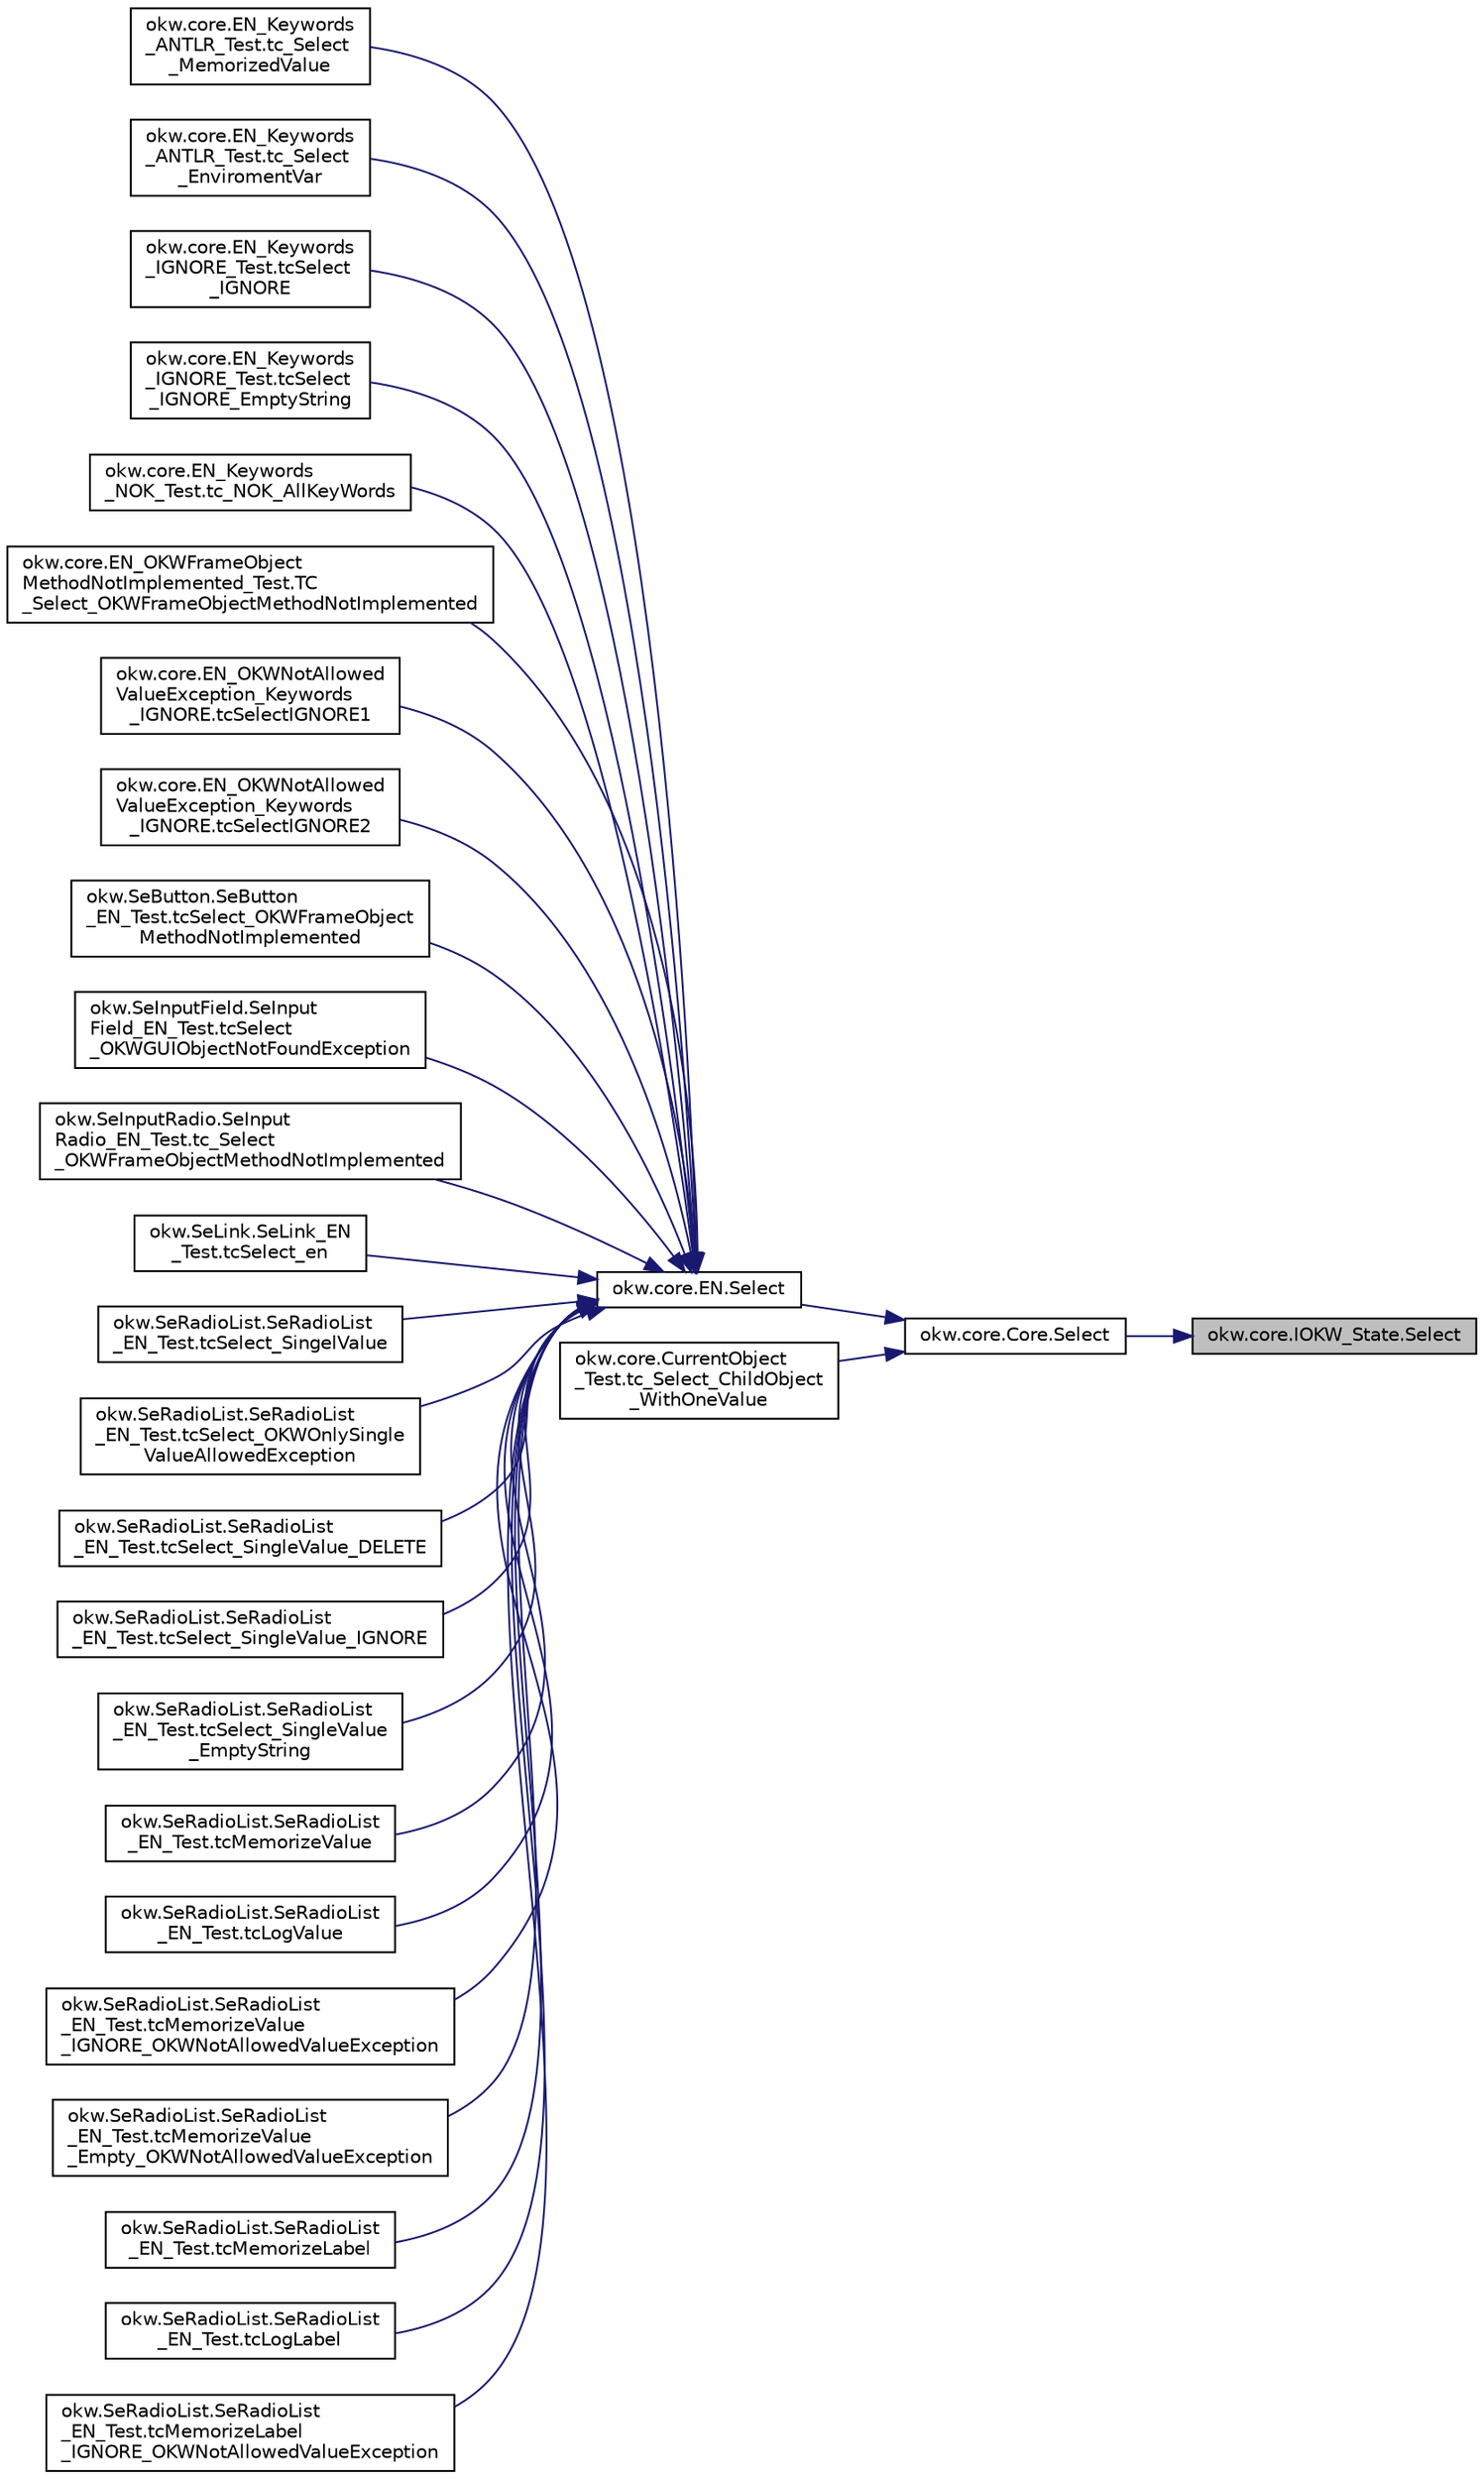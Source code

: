 digraph "okw.core.IOKW_State.Select"
{
 // INTERACTIVE_SVG=YES
 // LATEX_PDF_SIZE
  edge [fontname="Helvetica",fontsize="10",labelfontname="Helvetica",labelfontsize="10"];
  node [fontname="Helvetica",fontsize="10",shape=record];
  rankdir="RL";
  Node1214 [label="okw.core.IOKW_State.Select",height=0.2,width=0.4,color="black", fillcolor="grey75", style="filled", fontcolor="black",tooltip="Auswahl aller Zeilen einer Liste/Tabelle, welche die gegebenen Daten enthalten."];
  Node1214 -> Node1215 [dir="back",color="midnightblue",fontsize="10",style="solid",fontname="Helvetica"];
  Node1215 [label="okw.core.Core.Select",height=0.2,width=0.4,color="black", fillcolor="white", style="filled",URL="$classokw_1_1core_1_1_core.html#af118e712145af544f4045c3bf636311b",tooltip="Auswahl aller Zeilen einer Liste/Tabelle, welche die gegebenen Daten enthalten."];
  Node1215 -> Node1216 [dir="back",color="midnightblue",fontsize="10",style="solid",fontname="Helvetica"];
  Node1216 [label="okw.core.EN.Select",height=0.2,width=0.4,color="black", fillcolor="white", style="filled",URL="$classokw_1_1core_1_1_e_n.html#a3214b395b88cde7b880c3992c9c05763",tooltip="Auswahl aller Zeilen einer Liste/Tabelle, welche die gegebenen Daten enthalten."];
  Node1216 -> Node1217 [dir="back",color="midnightblue",fontsize="10",style="solid",fontname="Helvetica"];
  Node1217 [label="okw.core.EN_Keywords\l_ANTLR_Test.tc_Select\l_MemorizedValue",height=0.2,width=0.4,color="black", fillcolor="white", style="filled",URL="$classokw_1_1core_1_1_e_n___keywords___a_n_t_l_r___test.html#ac0a6a39b3b4d075d2b76ebf53135917c",tooltip="Prüft das Keyword Select() mit dem Testziel ob gemerkte Werte richtig eingesetzt werden."];
  Node1216 -> Node1218 [dir="back",color="midnightblue",fontsize="10",style="solid",fontname="Helvetica"];
  Node1218 [label="okw.core.EN_Keywords\l_ANTLR_Test.tc_Select\l_EnviromentVar",height=0.2,width=0.4,color="black", fillcolor="white", style="filled",URL="$classokw_1_1core_1_1_e_n___keywords___a_n_t_l_r___test.html#a8a0b2ad269bf3c1ff4939ec38273b846",tooltip="Prüft das Keyword Select() mit dem Ziel, ob Umgebungsvariablen richtig eingesetzt werden."];
  Node1216 -> Node1219 [dir="back",color="midnightblue",fontsize="10",style="solid",fontname="Helvetica"];
  Node1219 [label="okw.core.EN_Keywords\l_IGNORE_Test.tcSelect\l_IGNORE",height=0.2,width=0.4,color="black", fillcolor="white", style="filled",URL="$classokw_1_1core_1_1_e_n___keywords___i_g_n_o_r_e___test.html#a8da9ab514086786b0846af85181e2644",tooltip="Prüft den Methodenaufruf Select mit einem einzelnen Wert. Prüft Ziel es darf nur ein Wert im List of ..."];
  Node1216 -> Node1220 [dir="back",color="midnightblue",fontsize="10",style="solid",fontname="Helvetica"];
  Node1220 [label="okw.core.EN_Keywords\l_IGNORE_Test.tcSelect\l_IGNORE_EmptyString",height=0.2,width=0.4,color="black", fillcolor="white", style="filled",URL="$classokw_1_1core_1_1_e_n___keywords___i_g_n_o_r_e___test.html#a68720b090e8f28805b258e1978bb7456",tooltip="Prüft den Methodenaufruf Select mit einem einzelnen Wert. Prüft Ziel es darf nur ein Wert im List of ..."];
  Node1216 -> Node1221 [dir="back",color="midnightblue",fontsize="10",style="solid",fontname="Helvetica"];
  Node1221 [label="okw.core.EN_Keywords\l_NOK_Test.tc_NOK_AllKeyWords",height=0.2,width=0.4,color="black", fillcolor="white", style="filled",URL="$classokw_1_1core_1_1_e_n___keywords___n_o_k___test.html#a81a960a2341dfb0e27da7871291c84dc",tooltip="Prüft methoden aufruf für einen einfachen Click."];
  Node1216 -> Node1222 [dir="back",color="midnightblue",fontsize="10",style="solid",fontname="Helvetica"];
  Node1222 [label="okw.core.EN_OKWFrameObject\lMethodNotImplemented_Test.TC\l_Select_OKWFrameObjectMethodNotImplemented",height=0.2,width=0.4,color="black", fillcolor="white", style="filled",URL="$classokw_1_1core_1_1_e_n___o_k_w_frame_object_method_not_implemented___test.html#a260201d7c01008285b79a3aa13b4ad5e",tooltip="Prüft ob die Ausnahme OKWFrameObjectMethodNotImplemented von Select() ausgelöst wird."];
  Node1216 -> Node1223 [dir="back",color="midnightblue",fontsize="10",style="solid",fontname="Helvetica"];
  Node1223 [label="okw.core.EN_OKWNotAllowed\lValueException_Keywords\l_IGNORE.tcSelectIGNORE1",height=0.2,width=0.4,color="black", fillcolor="white", style="filled",URL="$classokw_1_1core_1_1_e_n___o_k_w_not_allowed_value_exception___keywords___i_g_n_o_r_e.html#a261ed5dc091abeecb1ddc1e4de6c5f38",tooltip="Prüft ob \"${IGNORE} \" die Ausnahme okw.exceptions.OKWNotAllowedValueException auslöst."];
  Node1216 -> Node1224 [dir="back",color="midnightblue",fontsize="10",style="solid",fontname="Helvetica"];
  Node1224 [label="okw.core.EN_OKWNotAllowed\lValueException_Keywords\l_IGNORE.tcSelectIGNORE2",height=0.2,width=0.4,color="black", fillcolor="white", style="filled",URL="$classokw_1_1core_1_1_e_n___o_k_w_not_allowed_value_exception___keywords___i_g_n_o_r_e.html#aff37f5c4477f2b16002404156bf4e3f0",tooltip="Prüft ob \"\"${IGNORE}${TCN}\" die Ausnahme okw.exceptions.OKWNotAllowedValueException auslöst."];
  Node1216 -> Node1225 [dir="back",color="midnightblue",fontsize="10",style="solid",fontname="Helvetica"];
  Node1225 [label="okw.SeButton.SeButton\l_EN_Test.tcSelect_OKWFrameObject\lMethodNotImplemented",height=0.2,width=0.4,color="black", fillcolor="white", style="filled",URL="$classokw_1_1_se_button_1_1_se_button___e_n___test.html#a12322fc6248240d4d3d1281369028149",tooltip="Test des Schlüsselwortes Select( FN, Val ) für den GUI-Adapter SeButton."];
  Node1216 -> Node1226 [dir="back",color="midnightblue",fontsize="10",style="solid",fontname="Helvetica"];
  Node1226 [label="okw.SeInputField.SeInput\lField_EN_Test.tcSelect\l_OKWGUIObjectNotFoundException",height=0.2,width=0.4,color="black", fillcolor="white", style="filled",URL="$classokw_1_1_se_input_field_1_1_se_input_field___e_n___test.html#a27d58cefa1bfc6754c9183baf8d6a41b",tooltip=" "];
  Node1216 -> Node1227 [dir="back",color="midnightblue",fontsize="10",style="solid",fontname="Helvetica"];
  Node1227 [label="okw.SeInputRadio.SeInput\lRadio_EN_Test.tc_Select\l_OKWFrameObjectMethodNotImplemented",height=0.2,width=0.4,color="black", fillcolor="white", style="filled",URL="$classokw_1_1_se_input_radio_1_1_se_input_radio___e_n___test.html#ac0256e43b4982062de1c0ee7bd9a6048",tooltip="Test des Schlüsselwortes Select( FN, Val ) für den GUI-Adapter SeInputRadio."];
  Node1216 -> Node1228 [dir="back",color="midnightblue",fontsize="10",style="solid",fontname="Helvetica"];
  Node1228 [label="okw.SeLink.SeLink_EN\l_Test.tcSelect_en",height=0.2,width=0.4,color="black", fillcolor="white", style="filled",URL="$classokw_1_1_se_link_1_1_se_link___e_n___test.html#ae086374610773517ef215a0f8b4cbc89",tooltip="Prüft ob die Select die Ausnahme OKWFrameObjectMethodNotImplemented auslöst."];
  Node1216 -> Node1229 [dir="back",color="midnightblue",fontsize="10",style="solid",fontname="Helvetica"];
  Node1229 [label="okw.SeRadioList.SeRadioList\l_EN_Test.tcSelect_SingelValue",height=0.2,width=0.4,color="black", fillcolor="white", style="filled",URL="$classokw_1_1_se_radio_list_1_1_se_radio_list___e_n___test.html#a23969ca026e69f8d1f6e3a3f12911b81",tooltip="Testziel: Prüft, ob ein einzelner Wert gewählt wird."];
  Node1216 -> Node1230 [dir="back",color="midnightblue",fontsize="10",style="solid",fontname="Helvetica"];
  Node1230 [label="okw.SeRadioList.SeRadioList\l_EN_Test.tcSelect_OKWOnlySingle\lValueAllowedException",height=0.2,width=0.4,color="black", fillcolor="white", style="filled",URL="$classokw_1_1_se_radio_list_1_1_se_radio_list___e_n___test.html#a0f7471316c413b4dcedda84cff0fa204",tooltip="Prüft die Methode EN.Select() ob OKWOnlySingleValueAllowedException ausgelöst wird,..."];
  Node1216 -> Node1231 [dir="back",color="midnightblue",fontsize="10",style="solid",fontname="Helvetica"];
  Node1231 [label="okw.SeRadioList.SeRadioList\l_EN_Test.tcSelect_SingleValue_DELETE",height=0.2,width=0.4,color="black", fillcolor="white", style="filled",URL="$classokw_1_1_se_radio_list_1_1_se_radio_list___e_n___test.html#aad8526c5135cadbb9d2dcc4c144e0110",tooltip="Testziel: Prüft die Methode SeRadioList.Select."];
  Node1216 -> Node1232 [dir="back",color="midnightblue",fontsize="10",style="solid",fontname="Helvetica"];
  Node1232 [label="okw.SeRadioList.SeRadioList\l_EN_Test.tcSelect_SingleValue_IGNORE",height=0.2,width=0.4,color="black", fillcolor="white", style="filled",URL="$classokw_1_1_se_radio_list_1_1_se_radio_list___e_n___test.html#a3178015fa00344bad7ea0b9a7b2cef69",tooltip="Prüft die Methode SeRadioList.Select(), ob \"${IGNORE}\" keine Aktivität im Objekt aulösen."];
  Node1216 -> Node1233 [dir="back",color="midnightblue",fontsize="10",style="solid",fontname="Helvetica"];
  Node1233 [label="okw.SeRadioList.SeRadioList\l_EN_Test.tcSelect_SingleValue\l_EmptyString",height=0.2,width=0.4,color="black", fillcolor="white", style="filled",URL="$classokw_1_1_se_radio_list_1_1_se_radio_list___e_n___test.html#a63172bd814c8dac0eaeb226a09a70501",tooltip="Prüft die Methode SeRadioList.Select(), dass \"\" keine Aktivität im Objekt aulösen."];
  Node1216 -> Node1234 [dir="back",color="midnightblue",fontsize="10",style="solid",fontname="Helvetica"];
  Node1234 [label="okw.SeRadioList.SeRadioList\l_EN_Test.tcMemorizeValue",height=0.2,width=0.4,color="black", fillcolor="white", style="filled",URL="$classokw_1_1_se_radio_list_1_1_se_radio_list___e_n___test.html#a031bfd72643766034ade9d3148aa2cd9",tooltip="Prüft die Methode SeRadioList.MemorizeValue."];
  Node1216 -> Node1235 [dir="back",color="midnightblue",fontsize="10",style="solid",fontname="Helvetica"];
  Node1235 [label="okw.SeRadioList.SeRadioList\l_EN_Test.tcLogValue",height=0.2,width=0.4,color="black", fillcolor="white", style="filled",URL="$classokw_1_1_se_radio_list_1_1_se_radio_list___e_n___test.html#a46eb4cff82c18526c5009f3d0e3078f7",tooltip="Prüft die Methode SeRadioList.LogValue."];
  Node1216 -> Node1236 [dir="back",color="midnightblue",fontsize="10",style="solid",fontname="Helvetica"];
  Node1236 [label="okw.SeRadioList.SeRadioList\l_EN_Test.tcMemorizeValue\l_IGNORE_OKWNotAllowedValueException",height=0.2,width=0.4,color="black", fillcolor="white", style="filled",URL="$classokw_1_1_se_radio_list_1_1_se_radio_list___e_n___test.html#a6d16d45b6f05656b84ae0c422e68b734",tooltip="Prüft die Methode SeRadioList.MemorizeValue."];
  Node1216 -> Node1237 [dir="back",color="midnightblue",fontsize="10",style="solid",fontname="Helvetica"];
  Node1237 [label="okw.SeRadioList.SeRadioList\l_EN_Test.tcMemorizeValue\l_Empty_OKWNotAllowedValueException",height=0.2,width=0.4,color="black", fillcolor="white", style="filled",URL="$classokw_1_1_se_radio_list_1_1_se_radio_list___e_n___test.html#a99028d6e59c8515b720a648fd04cdf9d",tooltip="Prüft die Methode SeRadioList.MemorizeValue."];
  Node1216 -> Node1238 [dir="back",color="midnightblue",fontsize="10",style="solid",fontname="Helvetica"];
  Node1238 [label="okw.SeRadioList.SeRadioList\l_EN_Test.tcMemorizeLabel",height=0.2,width=0.4,color="black", fillcolor="white", style="filled",URL="$classokw_1_1_se_radio_list_1_1_se_radio_list___e_n___test.html#ab6da5e2d827c5e804768ff83bf7bb6ff",tooltip="Prüft die Methode SeRadioList.MemorizeValue."];
  Node1216 -> Node1239 [dir="back",color="midnightblue",fontsize="10",style="solid",fontname="Helvetica"];
  Node1239 [label="okw.SeRadioList.SeRadioList\l_EN_Test.tcLogLabel",height=0.2,width=0.4,color="black", fillcolor="white", style="filled",URL="$classokw_1_1_se_radio_list_1_1_se_radio_list___e_n___test.html#a96bd6a3fdc8d0462be6432b268d24791",tooltip="Prüft die Methode SeRadioList.LogValue."];
  Node1216 -> Node1240 [dir="back",color="midnightblue",fontsize="10",style="solid",fontname="Helvetica"];
  Node1240 [label="okw.SeRadioList.SeRadioList\l_EN_Test.tcMemorizeLabel\l_IGNORE_OKWNotAllowedValueException",height=0.2,width=0.4,color="black", fillcolor="white", style="filled",URL="$classokw_1_1_se_radio_list_1_1_se_radio_list___e_n___test.html#a4303fc17d4342ecb5458f71b8696a83b",tooltip="Prüft die Methode SeRadioList.MemorizeLabel."];
  Node1215 -> Node1241 [dir="back",color="midnightblue",fontsize="10",style="solid",fontname="Helvetica"];
  Node1241 [label="okw.core.CurrentObject\l_Test.tc_Select_ChildObject\l_WithOneValue",height=0.2,width=0.4,color="black", fillcolor="white", style="filled",URL="$classokw_1_1core_1_1_current_object___test.html#ac1071c1b982db99b63d4951520023fb0",tooltip="Testziel: Prüft den Aufruf der Methode Select( \"FN\", \"One Value\" ) im ChildObject."];
}
